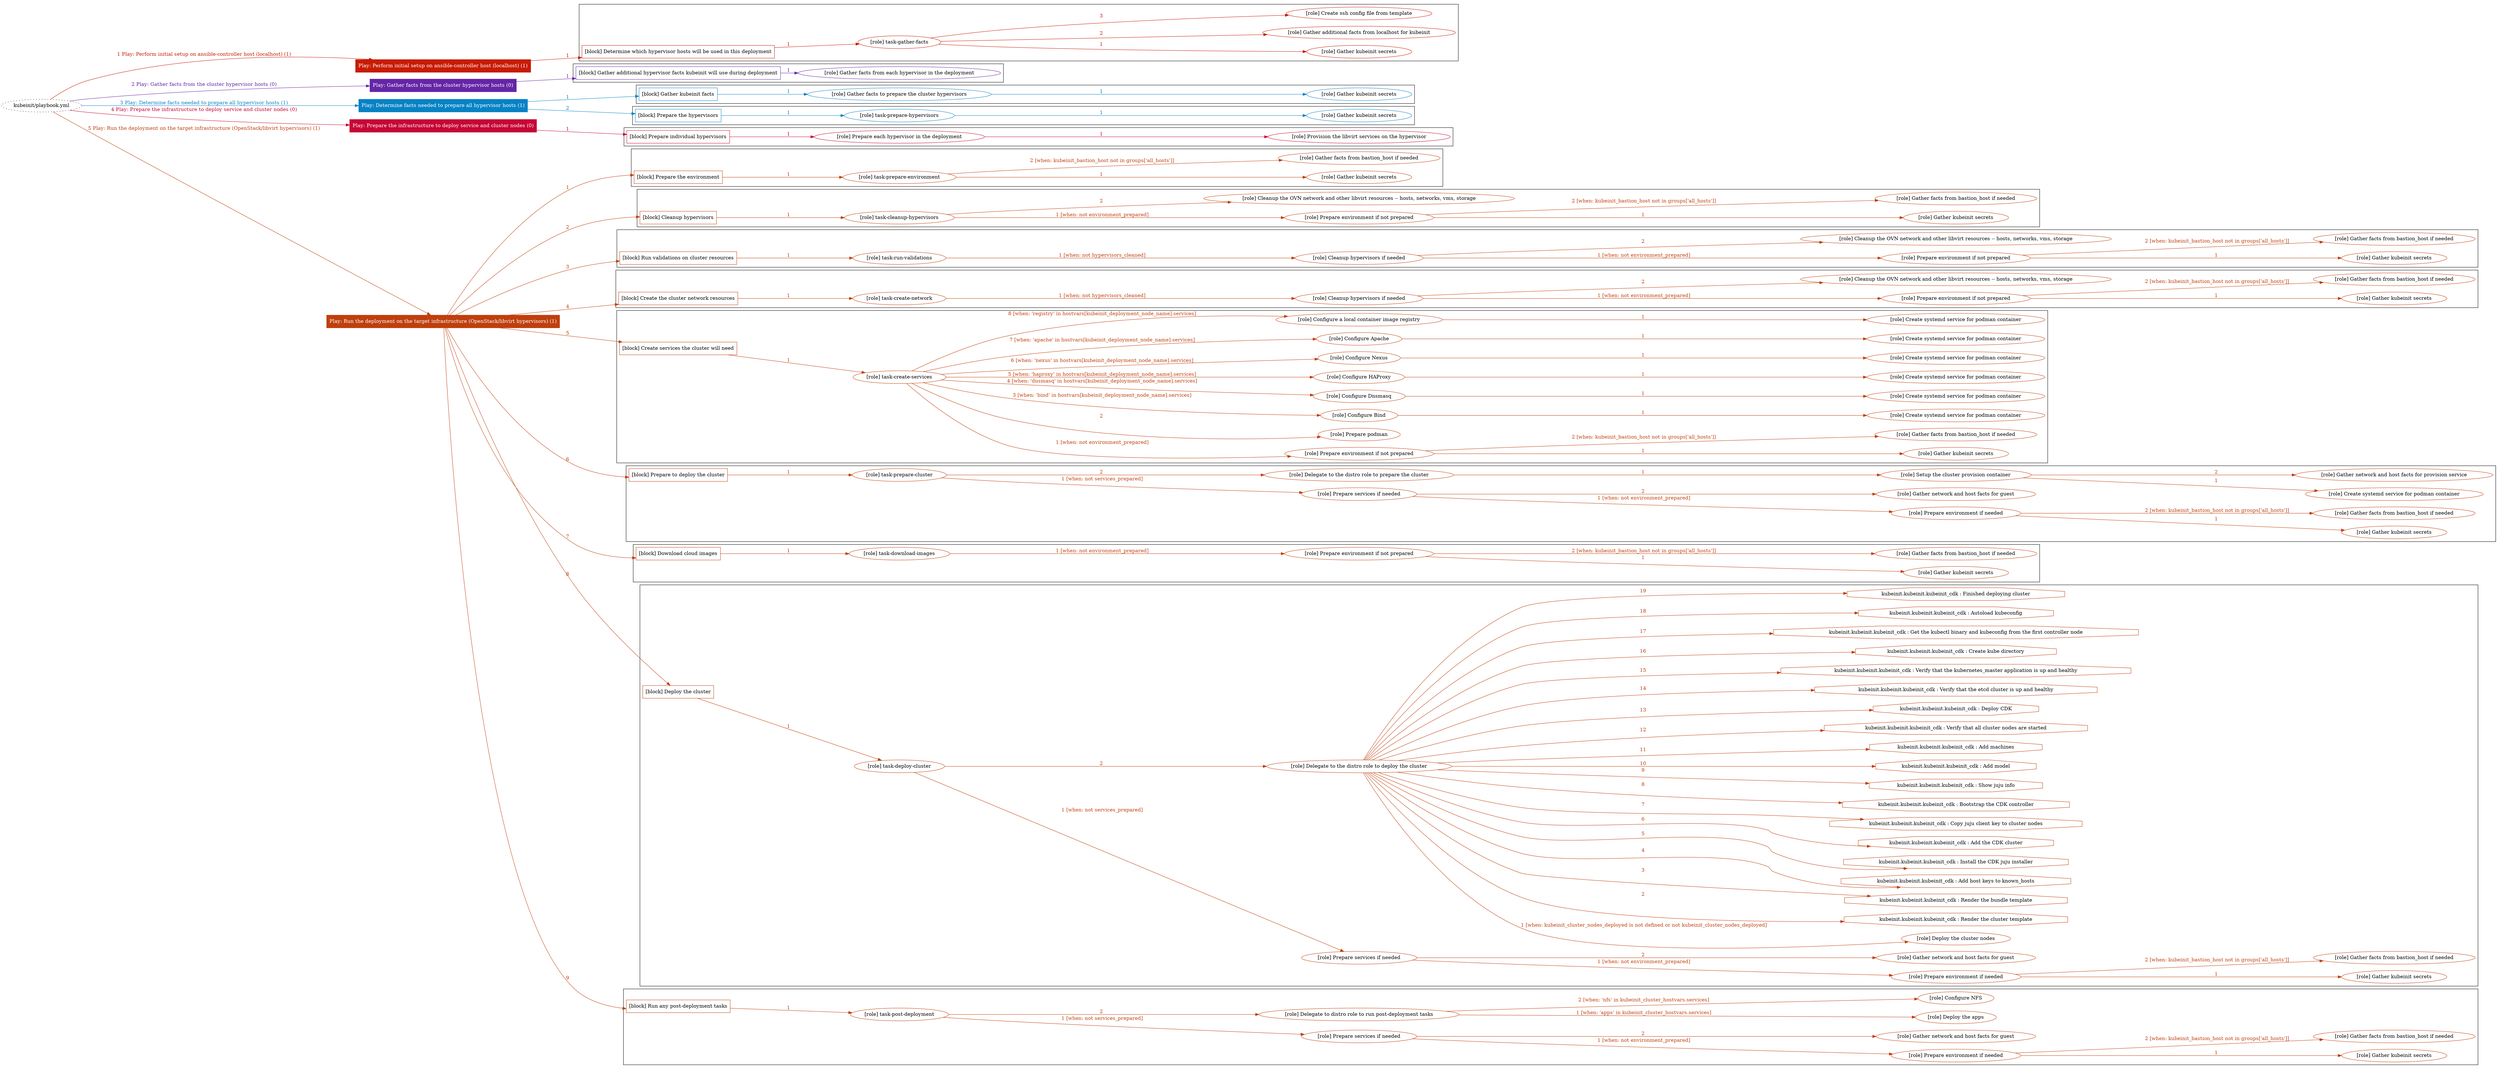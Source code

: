 digraph {
	graph [concentrate=true ordering=in rankdir=LR ratio=fill]
	edge [esep=5 sep=10]
	"kubeinit/playbook.yml" [URL="/home/runner/work/kubeinit/kubeinit/kubeinit/playbook.yml" id=playbook_f865d703 style=dotted]
	"kubeinit/playbook.yml" -> play_17cd0c3f [label="1 Play: Perform initial setup on ansible-controller host (localhost) (1)" color="#c81b04" fontcolor="#c81b04" id=edge_play_17cd0c3f labeltooltip="1 Play: Perform initial setup on ansible-controller host (localhost) (1)" tooltip="1 Play: Perform initial setup on ansible-controller host (localhost) (1)"]
	subgraph "Play: Perform initial setup on ansible-controller host (localhost) (1)" {
		play_17cd0c3f [label="Play: Perform initial setup on ansible-controller host (localhost) (1)" URL="/home/runner/work/kubeinit/kubeinit/kubeinit/playbook.yml" color="#c81b04" fontcolor="#ffffff" id=play_17cd0c3f shape=box style=filled tooltip=localhost]
		play_17cd0c3f -> block_fd66f058 [label=1 color="#c81b04" fontcolor="#c81b04" id=edge_block_fd66f058 labeltooltip=1 tooltip=1]
		subgraph cluster_block_fd66f058 {
			block_fd66f058 [label="[block] Determine which hypervisor hosts will be used in this deployment" URL="/home/runner/work/kubeinit/kubeinit/kubeinit/playbook.yml" color="#c81b04" id=block_fd66f058 labeltooltip="Determine which hypervisor hosts will be used in this deployment" shape=box tooltip="Determine which hypervisor hosts will be used in this deployment"]
			block_fd66f058 -> role_4381ed28 [label="1 " color="#c81b04" fontcolor="#c81b04" id=edge_role_4381ed28 labeltooltip="1 " tooltip="1 "]
			subgraph "task-gather-facts" {
				role_4381ed28 [label="[role] task-gather-facts" URL="/home/runner/work/kubeinit/kubeinit/kubeinit/playbook.yml" color="#c81b04" id=role_4381ed28 tooltip="task-gather-facts"]
				role_4381ed28 -> role_de3bb7b1 [label="1 " color="#c81b04" fontcolor="#c81b04" id=edge_role_de3bb7b1 labeltooltip="1 " tooltip="1 "]
				subgraph "Gather kubeinit secrets" {
					role_de3bb7b1 [label="[role] Gather kubeinit secrets" URL="/home/runner/.ansible/collections/ansible_collections/kubeinit/kubeinit/roles/kubeinit_prepare/tasks/build_hypervisors_group.yml" color="#c81b04" id=role_de3bb7b1 tooltip="Gather kubeinit secrets"]
				}
				role_4381ed28 -> role_ec9714a7 [label="2 " color="#c81b04" fontcolor="#c81b04" id=edge_role_ec9714a7 labeltooltip="2 " tooltip="2 "]
				subgraph "Gather additional facts from localhost for kubeinit" {
					role_ec9714a7 [label="[role] Gather additional facts from localhost for kubeinit" URL="/home/runner/.ansible/collections/ansible_collections/kubeinit/kubeinit/roles/kubeinit_prepare/tasks/build_hypervisors_group.yml" color="#c81b04" id=role_ec9714a7 tooltip="Gather additional facts from localhost for kubeinit"]
				}
				role_4381ed28 -> role_5711b4b9 [label="3 " color="#c81b04" fontcolor="#c81b04" id=edge_role_5711b4b9 labeltooltip="3 " tooltip="3 "]
				subgraph "Create ssh config file from template" {
					role_5711b4b9 [label="[role] Create ssh config file from template" URL="/home/runner/.ansible/collections/ansible_collections/kubeinit/kubeinit/roles/kubeinit_prepare/tasks/build_hypervisors_group.yml" color="#c81b04" id=role_5711b4b9 tooltip="Create ssh config file from template"]
				}
			}
		}
	}
	"kubeinit/playbook.yml" -> play_1118d40b [label="2 Play: Gather facts from the cluster hypervisor hosts (0)" color="#6525a7" fontcolor="#6525a7" id=edge_play_1118d40b labeltooltip="2 Play: Gather facts from the cluster hypervisor hosts (0)" tooltip="2 Play: Gather facts from the cluster hypervisor hosts (0)"]
	subgraph "Play: Gather facts from the cluster hypervisor hosts (0)" {
		play_1118d40b [label="Play: Gather facts from the cluster hypervisor hosts (0)" URL="/home/runner/work/kubeinit/kubeinit/kubeinit/playbook.yml" color="#6525a7" fontcolor="#ffffff" id=play_1118d40b shape=box style=filled tooltip="Play: Gather facts from the cluster hypervisor hosts (0)"]
		play_1118d40b -> block_001f14e4 [label=1 color="#6525a7" fontcolor="#6525a7" id=edge_block_001f14e4 labeltooltip=1 tooltip=1]
		subgraph cluster_block_001f14e4 {
			block_001f14e4 [label="[block] Gather additional hypervisor facts kubeinit will use during deployment" URL="/home/runner/work/kubeinit/kubeinit/kubeinit/playbook.yml" color="#6525a7" id=block_001f14e4 labeltooltip="Gather additional hypervisor facts kubeinit will use during deployment" shape=box tooltip="Gather additional hypervisor facts kubeinit will use during deployment"]
			block_001f14e4 -> role_e008974d [label="1 " color="#6525a7" fontcolor="#6525a7" id=edge_role_e008974d labeltooltip="1 " tooltip="1 "]
			subgraph "Gather facts from each hypervisor in the deployment" {
				role_e008974d [label="[role] Gather facts from each hypervisor in the deployment" URL="/home/runner/work/kubeinit/kubeinit/kubeinit/playbook.yml" color="#6525a7" id=role_e008974d tooltip="Gather facts from each hypervisor in the deployment"]
			}
		}
	}
	"kubeinit/playbook.yml" -> play_8c9a4e13 [label="3 Play: Determine facts needed to prepare all hypervisor hosts (1)" color="#0782c5" fontcolor="#0782c5" id=edge_play_8c9a4e13 labeltooltip="3 Play: Determine facts needed to prepare all hypervisor hosts (1)" tooltip="3 Play: Determine facts needed to prepare all hypervisor hosts (1)"]
	subgraph "Play: Determine facts needed to prepare all hypervisor hosts (1)" {
		play_8c9a4e13 [label="Play: Determine facts needed to prepare all hypervisor hosts (1)" URL="/home/runner/work/kubeinit/kubeinit/kubeinit/playbook.yml" color="#0782c5" fontcolor="#ffffff" id=play_8c9a4e13 shape=box style=filled tooltip=localhost]
		play_8c9a4e13 -> block_1da198ff [label=1 color="#0782c5" fontcolor="#0782c5" id=edge_block_1da198ff labeltooltip=1 tooltip=1]
		subgraph cluster_block_1da198ff {
			block_1da198ff [label="[block] Gather kubeinit facts" URL="/home/runner/work/kubeinit/kubeinit/kubeinit/playbook.yml" color="#0782c5" id=block_1da198ff labeltooltip="Gather kubeinit facts" shape=box tooltip="Gather kubeinit facts"]
			block_1da198ff -> role_7056bc6c [label="1 " color="#0782c5" fontcolor="#0782c5" id=edge_role_7056bc6c labeltooltip="1 " tooltip="1 "]
			subgraph "Gather facts to prepare the cluster hypervisors" {
				role_7056bc6c [label="[role] Gather facts to prepare the cluster hypervisors" URL="/home/runner/work/kubeinit/kubeinit/kubeinit/playbook.yml" color="#0782c5" id=role_7056bc6c tooltip="Gather facts to prepare the cluster hypervisors"]
				role_7056bc6c -> role_d21b8e52 [label="1 " color="#0782c5" fontcolor="#0782c5" id=edge_role_d21b8e52 labeltooltip="1 " tooltip="1 "]
				subgraph "Gather kubeinit secrets" {
					role_d21b8e52 [label="[role] Gather kubeinit secrets" URL="/home/runner/.ansible/collections/ansible_collections/kubeinit/kubeinit/roles/kubeinit_prepare/tasks/gather_kubeinit_facts.yml" color="#0782c5" id=role_d21b8e52 tooltip="Gather kubeinit secrets"]
				}
			}
		}
		play_8c9a4e13 -> block_1b020a7a [label=2 color="#0782c5" fontcolor="#0782c5" id=edge_block_1b020a7a labeltooltip=2 tooltip=2]
		subgraph cluster_block_1b020a7a {
			block_1b020a7a [label="[block] Prepare the hypervisors" URL="/home/runner/work/kubeinit/kubeinit/kubeinit/playbook.yml" color="#0782c5" id=block_1b020a7a labeltooltip="Prepare the hypervisors" shape=box tooltip="Prepare the hypervisors"]
			block_1b020a7a -> role_ef2d5ed9 [label="1 " color="#0782c5" fontcolor="#0782c5" id=edge_role_ef2d5ed9 labeltooltip="1 " tooltip="1 "]
			subgraph "task-prepare-hypervisors" {
				role_ef2d5ed9 [label="[role] task-prepare-hypervisors" URL="/home/runner/work/kubeinit/kubeinit/kubeinit/playbook.yml" color="#0782c5" id=role_ef2d5ed9 tooltip="task-prepare-hypervisors"]
				role_ef2d5ed9 -> role_a34a3edb [label="1 " color="#0782c5" fontcolor="#0782c5" id=edge_role_a34a3edb labeltooltip="1 " tooltip="1 "]
				subgraph "Gather kubeinit secrets" {
					role_a34a3edb [label="[role] Gather kubeinit secrets" URL="/home/runner/.ansible/collections/ansible_collections/kubeinit/kubeinit/roles/kubeinit_prepare/tasks/gather_kubeinit_facts.yml" color="#0782c5" id=role_a34a3edb tooltip="Gather kubeinit secrets"]
				}
			}
		}
	}
	"kubeinit/playbook.yml" -> play_930a9d6e [label="4 Play: Prepare the infrastructure to deploy service and cluster nodes (0)" color="#c60635" fontcolor="#c60635" id=edge_play_930a9d6e labeltooltip="4 Play: Prepare the infrastructure to deploy service and cluster nodes (0)" tooltip="4 Play: Prepare the infrastructure to deploy service and cluster nodes (0)"]
	subgraph "Play: Prepare the infrastructure to deploy service and cluster nodes (0)" {
		play_930a9d6e [label="Play: Prepare the infrastructure to deploy service and cluster nodes (0)" URL="/home/runner/work/kubeinit/kubeinit/kubeinit/playbook.yml" color="#c60635" fontcolor="#ffffff" id=play_930a9d6e shape=box style=filled tooltip="Play: Prepare the infrastructure to deploy service and cluster nodes (0)"]
		play_930a9d6e -> block_dd5818f5 [label=1 color="#c60635" fontcolor="#c60635" id=edge_block_dd5818f5 labeltooltip=1 tooltip=1]
		subgraph cluster_block_dd5818f5 {
			block_dd5818f5 [label="[block] Prepare individual hypervisors" URL="/home/runner/work/kubeinit/kubeinit/kubeinit/playbook.yml" color="#c60635" id=block_dd5818f5 labeltooltip="Prepare individual hypervisors" shape=box tooltip="Prepare individual hypervisors"]
			block_dd5818f5 -> role_67b913a1 [label="1 " color="#c60635" fontcolor="#c60635" id=edge_role_67b913a1 labeltooltip="1 " tooltip="1 "]
			subgraph "Prepare each hypervisor in the deployment" {
				role_67b913a1 [label="[role] Prepare each hypervisor in the deployment" URL="/home/runner/work/kubeinit/kubeinit/kubeinit/playbook.yml" color="#c60635" id=role_67b913a1 tooltip="Prepare each hypervisor in the deployment"]
				role_67b913a1 -> role_552d44cd [label="1 " color="#c60635" fontcolor="#c60635" id=edge_role_552d44cd labeltooltip="1 " tooltip="1 "]
				subgraph "Provision the libvirt services on the hypervisor" {
					role_552d44cd [label="[role] Provision the libvirt services on the hypervisor" URL="/home/runner/.ansible/collections/ansible_collections/kubeinit/kubeinit/roles/kubeinit_prepare/tasks/prepare_hypervisor.yml" color="#c60635" id=role_552d44cd tooltip="Provision the libvirt services on the hypervisor"]
				}
			}
		}
	}
	"kubeinit/playbook.yml" -> play_f91dc4a7 [label="5 Play: Run the deployment on the target infrastructure (OpenStack/libvirt hypervisors) (1)" color="#bf3f0d" fontcolor="#bf3f0d" id=edge_play_f91dc4a7 labeltooltip="5 Play: Run the deployment on the target infrastructure (OpenStack/libvirt hypervisors) (1)" tooltip="5 Play: Run the deployment on the target infrastructure (OpenStack/libvirt hypervisors) (1)"]
	subgraph "Play: Run the deployment on the target infrastructure (OpenStack/libvirt hypervisors) (1)" {
		play_f91dc4a7 [label="Play: Run the deployment on the target infrastructure (OpenStack/libvirt hypervisors) (1)" URL="/home/runner/work/kubeinit/kubeinit/kubeinit/playbook.yml" color="#bf3f0d" fontcolor="#ffffff" id=play_f91dc4a7 shape=box style=filled tooltip=localhost]
		play_f91dc4a7 -> block_7bfa585a [label=1 color="#bf3f0d" fontcolor="#bf3f0d" id=edge_block_7bfa585a labeltooltip=1 tooltip=1]
		subgraph cluster_block_7bfa585a {
			block_7bfa585a [label="[block] Prepare the environment" URL="/home/runner/work/kubeinit/kubeinit/kubeinit/playbook.yml" color="#bf3f0d" id=block_7bfa585a labeltooltip="Prepare the environment" shape=box tooltip="Prepare the environment"]
			block_7bfa585a -> role_b8f1c410 [label="1 " color="#bf3f0d" fontcolor="#bf3f0d" id=edge_role_b8f1c410 labeltooltip="1 " tooltip="1 "]
			subgraph "task-prepare-environment" {
				role_b8f1c410 [label="[role] task-prepare-environment" URL="/home/runner/work/kubeinit/kubeinit/kubeinit/playbook.yml" color="#bf3f0d" id=role_b8f1c410 tooltip="task-prepare-environment"]
				role_b8f1c410 -> role_feb94627 [label="1 " color="#bf3f0d" fontcolor="#bf3f0d" id=edge_role_feb94627 labeltooltip="1 " tooltip="1 "]
				subgraph "Gather kubeinit secrets" {
					role_feb94627 [label="[role] Gather kubeinit secrets" URL="/home/runner/.ansible/collections/ansible_collections/kubeinit/kubeinit/roles/kubeinit_prepare/tasks/gather_kubeinit_facts.yml" color="#bf3f0d" id=role_feb94627 tooltip="Gather kubeinit secrets"]
				}
				role_b8f1c410 -> role_796497d2 [label="2 [when: kubeinit_bastion_host not in groups['all_hosts']]" color="#bf3f0d" fontcolor="#bf3f0d" id=edge_role_796497d2 labeltooltip="2 [when: kubeinit_bastion_host not in groups['all_hosts']]" tooltip="2 [when: kubeinit_bastion_host not in groups['all_hosts']]"]
				subgraph "Gather facts from bastion_host if needed" {
					role_796497d2 [label="[role] Gather facts from bastion_host if needed" URL="/home/runner/.ansible/collections/ansible_collections/kubeinit/kubeinit/roles/kubeinit_prepare/tasks/main.yml" color="#bf3f0d" id=role_796497d2 tooltip="Gather facts from bastion_host if needed"]
				}
			}
		}
		play_f91dc4a7 -> block_722968bb [label=2 color="#bf3f0d" fontcolor="#bf3f0d" id=edge_block_722968bb labeltooltip=2 tooltip=2]
		subgraph cluster_block_722968bb {
			block_722968bb [label="[block] Cleanup hypervisors" URL="/home/runner/work/kubeinit/kubeinit/kubeinit/playbook.yml" color="#bf3f0d" id=block_722968bb labeltooltip="Cleanup hypervisors" shape=box tooltip="Cleanup hypervisors"]
			block_722968bb -> role_8d9ffe98 [label="1 " color="#bf3f0d" fontcolor="#bf3f0d" id=edge_role_8d9ffe98 labeltooltip="1 " tooltip="1 "]
			subgraph "task-cleanup-hypervisors" {
				role_8d9ffe98 [label="[role] task-cleanup-hypervisors" URL="/home/runner/work/kubeinit/kubeinit/kubeinit/playbook.yml" color="#bf3f0d" id=role_8d9ffe98 tooltip="task-cleanup-hypervisors"]
				role_8d9ffe98 -> role_17c57983 [label="1 [when: not environment_prepared]" color="#bf3f0d" fontcolor="#bf3f0d" id=edge_role_17c57983 labeltooltip="1 [when: not environment_prepared]" tooltip="1 [when: not environment_prepared]"]
				subgraph "Prepare environment if not prepared" {
					role_17c57983 [label="[role] Prepare environment if not prepared" URL="/home/runner/.ansible/collections/ansible_collections/kubeinit/kubeinit/roles/kubeinit_libvirt/tasks/cleanup_hypervisors.yml" color="#bf3f0d" id=role_17c57983 tooltip="Prepare environment if not prepared"]
					role_17c57983 -> role_1c5244d7 [label="1 " color="#bf3f0d" fontcolor="#bf3f0d" id=edge_role_1c5244d7 labeltooltip="1 " tooltip="1 "]
					subgraph "Gather kubeinit secrets" {
						role_1c5244d7 [label="[role] Gather kubeinit secrets" URL="/home/runner/.ansible/collections/ansible_collections/kubeinit/kubeinit/roles/kubeinit_prepare/tasks/gather_kubeinit_facts.yml" color="#bf3f0d" id=role_1c5244d7 tooltip="Gather kubeinit secrets"]
					}
					role_17c57983 -> role_c98ade1b [label="2 [when: kubeinit_bastion_host not in groups['all_hosts']]" color="#bf3f0d" fontcolor="#bf3f0d" id=edge_role_c98ade1b labeltooltip="2 [when: kubeinit_bastion_host not in groups['all_hosts']]" tooltip="2 [when: kubeinit_bastion_host not in groups['all_hosts']]"]
					subgraph "Gather facts from bastion_host if needed" {
						role_c98ade1b [label="[role] Gather facts from bastion_host if needed" URL="/home/runner/.ansible/collections/ansible_collections/kubeinit/kubeinit/roles/kubeinit_prepare/tasks/main.yml" color="#bf3f0d" id=role_c98ade1b tooltip="Gather facts from bastion_host if needed"]
					}
				}
				role_8d9ffe98 -> role_db0b2a5e [label="2 " color="#bf3f0d" fontcolor="#bf3f0d" id=edge_role_db0b2a5e labeltooltip="2 " tooltip="2 "]
				subgraph "Cleanup the OVN network and other libvirt resources -- hosts, networks, vms, storage" {
					role_db0b2a5e [label="[role] Cleanup the OVN network and other libvirt resources -- hosts, networks, vms, storage" URL="/home/runner/.ansible/collections/ansible_collections/kubeinit/kubeinit/roles/kubeinit_libvirt/tasks/cleanup_hypervisors.yml" color="#bf3f0d" id=role_db0b2a5e tooltip="Cleanup the OVN network and other libvirt resources -- hosts, networks, vms, storage"]
				}
			}
		}
		play_f91dc4a7 -> block_2df5adf3 [label=3 color="#bf3f0d" fontcolor="#bf3f0d" id=edge_block_2df5adf3 labeltooltip=3 tooltip=3]
		subgraph cluster_block_2df5adf3 {
			block_2df5adf3 [label="[block] Run validations on cluster resources" URL="/home/runner/work/kubeinit/kubeinit/kubeinit/playbook.yml" color="#bf3f0d" id=block_2df5adf3 labeltooltip="Run validations on cluster resources" shape=box tooltip="Run validations on cluster resources"]
			block_2df5adf3 -> role_e3185538 [label="1 " color="#bf3f0d" fontcolor="#bf3f0d" id=edge_role_e3185538 labeltooltip="1 " tooltip="1 "]
			subgraph "task-run-validations" {
				role_e3185538 [label="[role] task-run-validations" URL="/home/runner/work/kubeinit/kubeinit/kubeinit/playbook.yml" color="#bf3f0d" id=role_e3185538 tooltip="task-run-validations"]
				role_e3185538 -> role_9e08106c [label="1 [when: not hypervisors_cleaned]" color="#bf3f0d" fontcolor="#bf3f0d" id=edge_role_9e08106c labeltooltip="1 [when: not hypervisors_cleaned]" tooltip="1 [when: not hypervisors_cleaned]"]
				subgraph "Cleanup hypervisors if needed" {
					role_9e08106c [label="[role] Cleanup hypervisors if needed" URL="/home/runner/.ansible/collections/ansible_collections/kubeinit/kubeinit/roles/kubeinit_validations/tasks/main.yml" color="#bf3f0d" id=role_9e08106c tooltip="Cleanup hypervisors if needed"]
					role_9e08106c -> role_b68d6f01 [label="1 [when: not environment_prepared]" color="#bf3f0d" fontcolor="#bf3f0d" id=edge_role_b68d6f01 labeltooltip="1 [when: not environment_prepared]" tooltip="1 [when: not environment_prepared]"]
					subgraph "Prepare environment if not prepared" {
						role_b68d6f01 [label="[role] Prepare environment if not prepared" URL="/home/runner/.ansible/collections/ansible_collections/kubeinit/kubeinit/roles/kubeinit_libvirt/tasks/cleanup_hypervisors.yml" color="#bf3f0d" id=role_b68d6f01 tooltip="Prepare environment if not prepared"]
						role_b68d6f01 -> role_5a5dfcbc [label="1 " color="#bf3f0d" fontcolor="#bf3f0d" id=edge_role_5a5dfcbc labeltooltip="1 " tooltip="1 "]
						subgraph "Gather kubeinit secrets" {
							role_5a5dfcbc [label="[role] Gather kubeinit secrets" URL="/home/runner/.ansible/collections/ansible_collections/kubeinit/kubeinit/roles/kubeinit_prepare/tasks/gather_kubeinit_facts.yml" color="#bf3f0d" id=role_5a5dfcbc tooltip="Gather kubeinit secrets"]
						}
						role_b68d6f01 -> role_79352c66 [label="2 [when: kubeinit_bastion_host not in groups['all_hosts']]" color="#bf3f0d" fontcolor="#bf3f0d" id=edge_role_79352c66 labeltooltip="2 [when: kubeinit_bastion_host not in groups['all_hosts']]" tooltip="2 [when: kubeinit_bastion_host not in groups['all_hosts']]"]
						subgraph "Gather facts from bastion_host if needed" {
							role_79352c66 [label="[role] Gather facts from bastion_host if needed" URL="/home/runner/.ansible/collections/ansible_collections/kubeinit/kubeinit/roles/kubeinit_prepare/tasks/main.yml" color="#bf3f0d" id=role_79352c66 tooltip="Gather facts from bastion_host if needed"]
						}
					}
					role_9e08106c -> role_9117e56d [label="2 " color="#bf3f0d" fontcolor="#bf3f0d" id=edge_role_9117e56d labeltooltip="2 " tooltip="2 "]
					subgraph "Cleanup the OVN network and other libvirt resources -- hosts, networks, vms, storage" {
						role_9117e56d [label="[role] Cleanup the OVN network and other libvirt resources -- hosts, networks, vms, storage" URL="/home/runner/.ansible/collections/ansible_collections/kubeinit/kubeinit/roles/kubeinit_libvirt/tasks/cleanup_hypervisors.yml" color="#bf3f0d" id=role_9117e56d tooltip="Cleanup the OVN network and other libvirt resources -- hosts, networks, vms, storage"]
					}
				}
			}
		}
		play_f91dc4a7 -> block_64a352f1 [label=4 color="#bf3f0d" fontcolor="#bf3f0d" id=edge_block_64a352f1 labeltooltip=4 tooltip=4]
		subgraph cluster_block_64a352f1 {
			block_64a352f1 [label="[block] Create the cluster network resources" URL="/home/runner/work/kubeinit/kubeinit/kubeinit/playbook.yml" color="#bf3f0d" id=block_64a352f1 labeltooltip="Create the cluster network resources" shape=box tooltip="Create the cluster network resources"]
			block_64a352f1 -> role_860974a2 [label="1 " color="#bf3f0d" fontcolor="#bf3f0d" id=edge_role_860974a2 labeltooltip="1 " tooltip="1 "]
			subgraph "task-create-network" {
				role_860974a2 [label="[role] task-create-network" URL="/home/runner/work/kubeinit/kubeinit/kubeinit/playbook.yml" color="#bf3f0d" id=role_860974a2 tooltip="task-create-network"]
				role_860974a2 -> role_143da086 [label="1 [when: not hypervisors_cleaned]" color="#bf3f0d" fontcolor="#bf3f0d" id=edge_role_143da086 labeltooltip="1 [when: not hypervisors_cleaned]" tooltip="1 [when: not hypervisors_cleaned]"]
				subgraph "Cleanup hypervisors if needed" {
					role_143da086 [label="[role] Cleanup hypervisors if needed" URL="/home/runner/.ansible/collections/ansible_collections/kubeinit/kubeinit/roles/kubeinit_libvirt/tasks/create_network.yml" color="#bf3f0d" id=role_143da086 tooltip="Cleanup hypervisors if needed"]
					role_143da086 -> role_4a71bc39 [label="1 [when: not environment_prepared]" color="#bf3f0d" fontcolor="#bf3f0d" id=edge_role_4a71bc39 labeltooltip="1 [when: not environment_prepared]" tooltip="1 [when: not environment_prepared]"]
					subgraph "Prepare environment if not prepared" {
						role_4a71bc39 [label="[role] Prepare environment if not prepared" URL="/home/runner/.ansible/collections/ansible_collections/kubeinit/kubeinit/roles/kubeinit_libvirt/tasks/cleanup_hypervisors.yml" color="#bf3f0d" id=role_4a71bc39 tooltip="Prepare environment if not prepared"]
						role_4a71bc39 -> role_027256ff [label="1 " color="#bf3f0d" fontcolor="#bf3f0d" id=edge_role_027256ff labeltooltip="1 " tooltip="1 "]
						subgraph "Gather kubeinit secrets" {
							role_027256ff [label="[role] Gather kubeinit secrets" URL="/home/runner/.ansible/collections/ansible_collections/kubeinit/kubeinit/roles/kubeinit_prepare/tasks/gather_kubeinit_facts.yml" color="#bf3f0d" id=role_027256ff tooltip="Gather kubeinit secrets"]
						}
						role_4a71bc39 -> role_481a91da [label="2 [when: kubeinit_bastion_host not in groups['all_hosts']]" color="#bf3f0d" fontcolor="#bf3f0d" id=edge_role_481a91da labeltooltip="2 [when: kubeinit_bastion_host not in groups['all_hosts']]" tooltip="2 [when: kubeinit_bastion_host not in groups['all_hosts']]"]
						subgraph "Gather facts from bastion_host if needed" {
							role_481a91da [label="[role] Gather facts from bastion_host if needed" URL="/home/runner/.ansible/collections/ansible_collections/kubeinit/kubeinit/roles/kubeinit_prepare/tasks/main.yml" color="#bf3f0d" id=role_481a91da tooltip="Gather facts from bastion_host if needed"]
						}
					}
					role_143da086 -> role_c3fdaed2 [label="2 " color="#bf3f0d" fontcolor="#bf3f0d" id=edge_role_c3fdaed2 labeltooltip="2 " tooltip="2 "]
					subgraph "Cleanup the OVN network and other libvirt resources -- hosts, networks, vms, storage" {
						role_c3fdaed2 [label="[role] Cleanup the OVN network and other libvirt resources -- hosts, networks, vms, storage" URL="/home/runner/.ansible/collections/ansible_collections/kubeinit/kubeinit/roles/kubeinit_libvirt/tasks/cleanup_hypervisors.yml" color="#bf3f0d" id=role_c3fdaed2 tooltip="Cleanup the OVN network and other libvirt resources -- hosts, networks, vms, storage"]
					}
				}
			}
		}
		play_f91dc4a7 -> block_8d987b0d [label=5 color="#bf3f0d" fontcolor="#bf3f0d" id=edge_block_8d987b0d labeltooltip=5 tooltip=5]
		subgraph cluster_block_8d987b0d {
			block_8d987b0d [label="[block] Create services the cluster will need" URL="/home/runner/work/kubeinit/kubeinit/kubeinit/playbook.yml" color="#bf3f0d" id=block_8d987b0d labeltooltip="Create services the cluster will need" shape=box tooltip="Create services the cluster will need"]
			block_8d987b0d -> role_bbb8b714 [label="1 " color="#bf3f0d" fontcolor="#bf3f0d" id=edge_role_bbb8b714 labeltooltip="1 " tooltip="1 "]
			subgraph "task-create-services" {
				role_bbb8b714 [label="[role] task-create-services" URL="/home/runner/work/kubeinit/kubeinit/kubeinit/playbook.yml" color="#bf3f0d" id=role_bbb8b714 tooltip="task-create-services"]
				role_bbb8b714 -> role_88109518 [label="1 [when: not environment_prepared]" color="#bf3f0d" fontcolor="#bf3f0d" id=edge_role_88109518 labeltooltip="1 [when: not environment_prepared]" tooltip="1 [when: not environment_prepared]"]
				subgraph "Prepare environment if not prepared" {
					role_88109518 [label="[role] Prepare environment if not prepared" URL="/home/runner/.ansible/collections/ansible_collections/kubeinit/kubeinit/roles/kubeinit_services/tasks/main.yml" color="#bf3f0d" id=role_88109518 tooltip="Prepare environment if not prepared"]
					role_88109518 -> role_276c4341 [label="1 " color="#bf3f0d" fontcolor="#bf3f0d" id=edge_role_276c4341 labeltooltip="1 " tooltip="1 "]
					subgraph "Gather kubeinit secrets" {
						role_276c4341 [label="[role] Gather kubeinit secrets" URL="/home/runner/.ansible/collections/ansible_collections/kubeinit/kubeinit/roles/kubeinit_prepare/tasks/gather_kubeinit_facts.yml" color="#bf3f0d" id=role_276c4341 tooltip="Gather kubeinit secrets"]
					}
					role_88109518 -> role_62970401 [label="2 [when: kubeinit_bastion_host not in groups['all_hosts']]" color="#bf3f0d" fontcolor="#bf3f0d" id=edge_role_62970401 labeltooltip="2 [when: kubeinit_bastion_host not in groups['all_hosts']]" tooltip="2 [when: kubeinit_bastion_host not in groups['all_hosts']]"]
					subgraph "Gather facts from bastion_host if needed" {
						role_62970401 [label="[role] Gather facts from bastion_host if needed" URL="/home/runner/.ansible/collections/ansible_collections/kubeinit/kubeinit/roles/kubeinit_prepare/tasks/main.yml" color="#bf3f0d" id=role_62970401 tooltip="Gather facts from bastion_host if needed"]
					}
				}
				role_bbb8b714 -> role_653ab2a7 [label="2 " color="#bf3f0d" fontcolor="#bf3f0d" id=edge_role_653ab2a7 labeltooltip="2 " tooltip="2 "]
				subgraph "Prepare podman" {
					role_653ab2a7 [label="[role] Prepare podman" URL="/home/runner/.ansible/collections/ansible_collections/kubeinit/kubeinit/roles/kubeinit_services/tasks/00_create_service_pod.yml" color="#bf3f0d" id=role_653ab2a7 tooltip="Prepare podman"]
				}
				role_bbb8b714 -> role_f3672bed [label="3 [when: 'bind' in hostvars[kubeinit_deployment_node_name].services]" color="#bf3f0d" fontcolor="#bf3f0d" id=edge_role_f3672bed labeltooltip="3 [when: 'bind' in hostvars[kubeinit_deployment_node_name].services]" tooltip="3 [when: 'bind' in hostvars[kubeinit_deployment_node_name].services]"]
				subgraph "Configure Bind" {
					role_f3672bed [label="[role] Configure Bind" URL="/home/runner/.ansible/collections/ansible_collections/kubeinit/kubeinit/roles/kubeinit_services/tasks/start_services_containers.yml" color="#bf3f0d" id=role_f3672bed tooltip="Configure Bind"]
					role_f3672bed -> role_857c0eb3 [label="1 " color="#bf3f0d" fontcolor="#bf3f0d" id=edge_role_857c0eb3 labeltooltip="1 " tooltip="1 "]
					subgraph "Create systemd service for podman container" {
						role_857c0eb3 [label="[role] Create systemd service for podman container" URL="/home/runner/.ansible/collections/ansible_collections/kubeinit/kubeinit/roles/kubeinit_bind/tasks/main.yml" color="#bf3f0d" id=role_857c0eb3 tooltip="Create systemd service for podman container"]
					}
				}
				role_bbb8b714 -> role_d7c9b889 [label="4 [when: 'dnsmasq' in hostvars[kubeinit_deployment_node_name].services]" color="#bf3f0d" fontcolor="#bf3f0d" id=edge_role_d7c9b889 labeltooltip="4 [when: 'dnsmasq' in hostvars[kubeinit_deployment_node_name].services]" tooltip="4 [when: 'dnsmasq' in hostvars[kubeinit_deployment_node_name].services]"]
				subgraph "Configure Dnsmasq" {
					role_d7c9b889 [label="[role] Configure Dnsmasq" URL="/home/runner/.ansible/collections/ansible_collections/kubeinit/kubeinit/roles/kubeinit_services/tasks/start_services_containers.yml" color="#bf3f0d" id=role_d7c9b889 tooltip="Configure Dnsmasq"]
					role_d7c9b889 -> role_ccf3b10e [label="1 " color="#bf3f0d" fontcolor="#bf3f0d" id=edge_role_ccf3b10e labeltooltip="1 " tooltip="1 "]
					subgraph "Create systemd service for podman container" {
						role_ccf3b10e [label="[role] Create systemd service for podman container" URL="/home/runner/.ansible/collections/ansible_collections/kubeinit/kubeinit/roles/kubeinit_dnsmasq/tasks/main.yml" color="#bf3f0d" id=role_ccf3b10e tooltip="Create systemd service for podman container"]
					}
				}
				role_bbb8b714 -> role_7acafc01 [label="5 [when: 'haproxy' in hostvars[kubeinit_deployment_node_name].services]" color="#bf3f0d" fontcolor="#bf3f0d" id=edge_role_7acafc01 labeltooltip="5 [when: 'haproxy' in hostvars[kubeinit_deployment_node_name].services]" tooltip="5 [when: 'haproxy' in hostvars[kubeinit_deployment_node_name].services]"]
				subgraph "Configure HAProxy" {
					role_7acafc01 [label="[role] Configure HAProxy" URL="/home/runner/.ansible/collections/ansible_collections/kubeinit/kubeinit/roles/kubeinit_services/tasks/start_services_containers.yml" color="#bf3f0d" id=role_7acafc01 tooltip="Configure HAProxy"]
					role_7acafc01 -> role_91a89103 [label="1 " color="#bf3f0d" fontcolor="#bf3f0d" id=edge_role_91a89103 labeltooltip="1 " tooltip="1 "]
					subgraph "Create systemd service for podman container" {
						role_91a89103 [label="[role] Create systemd service for podman container" URL="/home/runner/.ansible/collections/ansible_collections/kubeinit/kubeinit/roles/kubeinit_haproxy/tasks/main.yml" color="#bf3f0d" id=role_91a89103 tooltip="Create systemd service for podman container"]
					}
				}
				role_bbb8b714 -> role_d3291138 [label="6 [when: 'nexus' in hostvars[kubeinit_deployment_node_name].services]" color="#bf3f0d" fontcolor="#bf3f0d" id=edge_role_d3291138 labeltooltip="6 [when: 'nexus' in hostvars[kubeinit_deployment_node_name].services]" tooltip="6 [when: 'nexus' in hostvars[kubeinit_deployment_node_name].services]"]
				subgraph "Configure Nexus" {
					role_d3291138 [label="[role] Configure Nexus" URL="/home/runner/.ansible/collections/ansible_collections/kubeinit/kubeinit/roles/kubeinit_services/tasks/start_services_containers.yml" color="#bf3f0d" id=role_d3291138 tooltip="Configure Nexus"]
					role_d3291138 -> role_8a37c639 [label="1 " color="#bf3f0d" fontcolor="#bf3f0d" id=edge_role_8a37c639 labeltooltip="1 " tooltip="1 "]
					subgraph "Create systemd service for podman container" {
						role_8a37c639 [label="[role] Create systemd service for podman container" URL="/home/runner/.ansible/collections/ansible_collections/kubeinit/kubeinit/roles/kubeinit_nexus/tasks/main.yml" color="#bf3f0d" id=role_8a37c639 tooltip="Create systemd service for podman container"]
					}
				}
				role_bbb8b714 -> role_d9df5ce2 [label="7 [when: 'apache' in hostvars[kubeinit_deployment_node_name].services]" color="#bf3f0d" fontcolor="#bf3f0d" id=edge_role_d9df5ce2 labeltooltip="7 [when: 'apache' in hostvars[kubeinit_deployment_node_name].services]" tooltip="7 [when: 'apache' in hostvars[kubeinit_deployment_node_name].services]"]
				subgraph "Configure Apache" {
					role_d9df5ce2 [label="[role] Configure Apache" URL="/home/runner/.ansible/collections/ansible_collections/kubeinit/kubeinit/roles/kubeinit_services/tasks/start_services_containers.yml" color="#bf3f0d" id=role_d9df5ce2 tooltip="Configure Apache"]
					role_d9df5ce2 -> role_4848fa35 [label="1 " color="#bf3f0d" fontcolor="#bf3f0d" id=edge_role_4848fa35 labeltooltip="1 " tooltip="1 "]
					subgraph "Create systemd service for podman container" {
						role_4848fa35 [label="[role] Create systemd service for podman container" URL="/home/runner/.ansible/collections/ansible_collections/kubeinit/kubeinit/roles/kubeinit_apache/tasks/main.yml" color="#bf3f0d" id=role_4848fa35 tooltip="Create systemd service for podman container"]
					}
				}
				role_bbb8b714 -> role_ff88c0e0 [label="8 [when: 'registry' in hostvars[kubeinit_deployment_node_name].services]" color="#bf3f0d" fontcolor="#bf3f0d" id=edge_role_ff88c0e0 labeltooltip="8 [when: 'registry' in hostvars[kubeinit_deployment_node_name].services]" tooltip="8 [when: 'registry' in hostvars[kubeinit_deployment_node_name].services]"]
				subgraph "Configure a local container image registry" {
					role_ff88c0e0 [label="[role] Configure a local container image registry" URL="/home/runner/.ansible/collections/ansible_collections/kubeinit/kubeinit/roles/kubeinit_services/tasks/start_services_containers.yml" color="#bf3f0d" id=role_ff88c0e0 tooltip="Configure a local container image registry"]
					role_ff88c0e0 -> role_13ad2eff [label="1 " color="#bf3f0d" fontcolor="#bf3f0d" id=edge_role_13ad2eff labeltooltip="1 " tooltip="1 "]
					subgraph "Create systemd service for podman container" {
						role_13ad2eff [label="[role] Create systemd service for podman container" URL="/home/runner/.ansible/collections/ansible_collections/kubeinit/kubeinit/roles/kubeinit_registry/tasks/main.yml" color="#bf3f0d" id=role_13ad2eff tooltip="Create systemd service for podman container"]
					}
				}
			}
		}
		play_f91dc4a7 -> block_891e5ac3 [label=6 color="#bf3f0d" fontcolor="#bf3f0d" id=edge_block_891e5ac3 labeltooltip=6 tooltip=6]
		subgraph cluster_block_891e5ac3 {
			block_891e5ac3 [label="[block] Prepare to deploy the cluster" URL="/home/runner/work/kubeinit/kubeinit/kubeinit/playbook.yml" color="#bf3f0d" id=block_891e5ac3 labeltooltip="Prepare to deploy the cluster" shape=box tooltip="Prepare to deploy the cluster"]
			block_891e5ac3 -> role_270382f3 [label="1 " color="#bf3f0d" fontcolor="#bf3f0d" id=edge_role_270382f3 labeltooltip="1 " tooltip="1 "]
			subgraph "task-prepare-cluster" {
				role_270382f3 [label="[role] task-prepare-cluster" URL="/home/runner/work/kubeinit/kubeinit/kubeinit/playbook.yml" color="#bf3f0d" id=role_270382f3 tooltip="task-prepare-cluster"]
				role_270382f3 -> role_a0c803cd [label="1 [when: not services_prepared]" color="#bf3f0d" fontcolor="#bf3f0d" id=edge_role_a0c803cd labeltooltip="1 [when: not services_prepared]" tooltip="1 [when: not services_prepared]"]
				subgraph "Prepare services if needed" {
					role_a0c803cd [label="[role] Prepare services if needed" URL="/home/runner/.ansible/collections/ansible_collections/kubeinit/kubeinit/roles/kubeinit_prepare/tasks/prepare_cluster.yml" color="#bf3f0d" id=role_a0c803cd tooltip="Prepare services if needed"]
					role_a0c803cd -> role_7bc8b884 [label="1 [when: not environment_prepared]" color="#bf3f0d" fontcolor="#bf3f0d" id=edge_role_7bc8b884 labeltooltip="1 [when: not environment_prepared]" tooltip="1 [when: not environment_prepared]"]
					subgraph "Prepare environment if needed" {
						role_7bc8b884 [label="[role] Prepare environment if needed" URL="/home/runner/.ansible/collections/ansible_collections/kubeinit/kubeinit/roles/kubeinit_services/tasks/prepare_services.yml" color="#bf3f0d" id=role_7bc8b884 tooltip="Prepare environment if needed"]
						role_7bc8b884 -> role_132bd244 [label="1 " color="#bf3f0d" fontcolor="#bf3f0d" id=edge_role_132bd244 labeltooltip="1 " tooltip="1 "]
						subgraph "Gather kubeinit secrets" {
							role_132bd244 [label="[role] Gather kubeinit secrets" URL="/home/runner/.ansible/collections/ansible_collections/kubeinit/kubeinit/roles/kubeinit_prepare/tasks/gather_kubeinit_facts.yml" color="#bf3f0d" id=role_132bd244 tooltip="Gather kubeinit secrets"]
						}
						role_7bc8b884 -> role_b45129cf [label="2 [when: kubeinit_bastion_host not in groups['all_hosts']]" color="#bf3f0d" fontcolor="#bf3f0d" id=edge_role_b45129cf labeltooltip="2 [when: kubeinit_bastion_host not in groups['all_hosts']]" tooltip="2 [when: kubeinit_bastion_host not in groups['all_hosts']]"]
						subgraph "Gather facts from bastion_host if needed" {
							role_b45129cf [label="[role] Gather facts from bastion_host if needed" URL="/home/runner/.ansible/collections/ansible_collections/kubeinit/kubeinit/roles/kubeinit_prepare/tasks/main.yml" color="#bf3f0d" id=role_b45129cf tooltip="Gather facts from bastion_host if needed"]
						}
					}
					role_a0c803cd -> role_3fe5758b [label="2 " color="#bf3f0d" fontcolor="#bf3f0d" id=edge_role_3fe5758b labeltooltip="2 " tooltip="2 "]
					subgraph "Gather network and host facts for guest" {
						role_3fe5758b [label="[role] Gather network and host facts for guest" URL="/home/runner/.ansible/collections/ansible_collections/kubeinit/kubeinit/roles/kubeinit_services/tasks/prepare_services.yml" color="#bf3f0d" id=role_3fe5758b tooltip="Gather network and host facts for guest"]
					}
				}
				role_270382f3 -> role_6d89dac9 [label="2 " color="#bf3f0d" fontcolor="#bf3f0d" id=edge_role_6d89dac9 labeltooltip="2 " tooltip="2 "]
				subgraph "Delegate to the distro role to prepare the cluster" {
					role_6d89dac9 [label="[role] Delegate to the distro role to prepare the cluster" URL="/home/runner/.ansible/collections/ansible_collections/kubeinit/kubeinit/roles/kubeinit_prepare/tasks/prepare_cluster.yml" color="#bf3f0d" id=role_6d89dac9 tooltip="Delegate to the distro role to prepare the cluster"]
					role_6d89dac9 -> role_78fad31c [label="1 " color="#bf3f0d" fontcolor="#bf3f0d" id=edge_role_78fad31c labeltooltip="1 " tooltip="1 "]
					subgraph "Setup the cluster provision container" {
						role_78fad31c [label="[role] Setup the cluster provision container" URL="/home/runner/.ansible/collections/ansible_collections/kubeinit/kubeinit/roles/kubeinit_cdk/tasks/prepare_cluster.yml" color="#bf3f0d" id=role_78fad31c tooltip="Setup the cluster provision container"]
						role_78fad31c -> role_bd8682e2 [label="1 " color="#bf3f0d" fontcolor="#bf3f0d" id=edge_role_bd8682e2 labeltooltip="1 " tooltip="1 "]
						subgraph "Create systemd service for podman container" {
							role_bd8682e2 [label="[role] Create systemd service for podman container" URL="/home/runner/.ansible/collections/ansible_collections/kubeinit/kubeinit/roles/kubeinit_services/tasks/create_provision_container.yml" color="#bf3f0d" id=role_bd8682e2 tooltip="Create systemd service for podman container"]
						}
						role_78fad31c -> role_6acbdb14 [label="2 " color="#bf3f0d" fontcolor="#bf3f0d" id=edge_role_6acbdb14 labeltooltip="2 " tooltip="2 "]
						subgraph "Gather network and host facts for provision service" {
							role_6acbdb14 [label="[role] Gather network and host facts for provision service" URL="/home/runner/.ansible/collections/ansible_collections/kubeinit/kubeinit/roles/kubeinit_services/tasks/create_provision_container.yml" color="#bf3f0d" id=role_6acbdb14 tooltip="Gather network and host facts for provision service"]
						}
					}
				}
			}
		}
		play_f91dc4a7 -> block_a5831611 [label=7 color="#bf3f0d" fontcolor="#bf3f0d" id=edge_block_a5831611 labeltooltip=7 tooltip=7]
		subgraph cluster_block_a5831611 {
			block_a5831611 [label="[block] Download cloud images" URL="/home/runner/work/kubeinit/kubeinit/kubeinit/playbook.yml" color="#bf3f0d" id=block_a5831611 labeltooltip="Download cloud images" shape=box tooltip="Download cloud images"]
			block_a5831611 -> role_fba801d4 [label="1 " color="#bf3f0d" fontcolor="#bf3f0d" id=edge_role_fba801d4 labeltooltip="1 " tooltip="1 "]
			subgraph "task-download-images" {
				role_fba801d4 [label="[role] task-download-images" URL="/home/runner/work/kubeinit/kubeinit/kubeinit/playbook.yml" color="#bf3f0d" id=role_fba801d4 tooltip="task-download-images"]
				role_fba801d4 -> role_643e36f2 [label="1 [when: not environment_prepared]" color="#bf3f0d" fontcolor="#bf3f0d" id=edge_role_643e36f2 labeltooltip="1 [when: not environment_prepared]" tooltip="1 [when: not environment_prepared]"]
				subgraph "Prepare environment if not prepared" {
					role_643e36f2 [label="[role] Prepare environment if not prepared" URL="/home/runner/.ansible/collections/ansible_collections/kubeinit/kubeinit/roles/kubeinit_libvirt/tasks/download_cloud_images.yml" color="#bf3f0d" id=role_643e36f2 tooltip="Prepare environment if not prepared"]
					role_643e36f2 -> role_f4533917 [label="1 " color="#bf3f0d" fontcolor="#bf3f0d" id=edge_role_f4533917 labeltooltip="1 " tooltip="1 "]
					subgraph "Gather kubeinit secrets" {
						role_f4533917 [label="[role] Gather kubeinit secrets" URL="/home/runner/.ansible/collections/ansible_collections/kubeinit/kubeinit/roles/kubeinit_prepare/tasks/gather_kubeinit_facts.yml" color="#bf3f0d" id=role_f4533917 tooltip="Gather kubeinit secrets"]
					}
					role_643e36f2 -> role_19a9c68e [label="2 [when: kubeinit_bastion_host not in groups['all_hosts']]" color="#bf3f0d" fontcolor="#bf3f0d" id=edge_role_19a9c68e labeltooltip="2 [when: kubeinit_bastion_host not in groups['all_hosts']]" tooltip="2 [when: kubeinit_bastion_host not in groups['all_hosts']]"]
					subgraph "Gather facts from bastion_host if needed" {
						role_19a9c68e [label="[role] Gather facts from bastion_host if needed" URL="/home/runner/.ansible/collections/ansible_collections/kubeinit/kubeinit/roles/kubeinit_prepare/tasks/main.yml" color="#bf3f0d" id=role_19a9c68e tooltip="Gather facts from bastion_host if needed"]
					}
				}
			}
		}
		play_f91dc4a7 -> block_f475a95c [label=8 color="#bf3f0d" fontcolor="#bf3f0d" id=edge_block_f475a95c labeltooltip=8 tooltip=8]
		subgraph cluster_block_f475a95c {
			block_f475a95c [label="[block] Deploy the cluster" URL="/home/runner/work/kubeinit/kubeinit/kubeinit/playbook.yml" color="#bf3f0d" id=block_f475a95c labeltooltip="Deploy the cluster" shape=box tooltip="Deploy the cluster"]
			block_f475a95c -> role_db131e53 [label="1 " color="#bf3f0d" fontcolor="#bf3f0d" id=edge_role_db131e53 labeltooltip="1 " tooltip="1 "]
			subgraph "task-deploy-cluster" {
				role_db131e53 [label="[role] task-deploy-cluster" URL="/home/runner/work/kubeinit/kubeinit/kubeinit/playbook.yml" color="#bf3f0d" id=role_db131e53 tooltip="task-deploy-cluster"]
				role_db131e53 -> role_647e4df2 [label="1 [when: not services_prepared]" color="#bf3f0d" fontcolor="#bf3f0d" id=edge_role_647e4df2 labeltooltip="1 [when: not services_prepared]" tooltip="1 [when: not services_prepared]"]
				subgraph "Prepare services if needed" {
					role_647e4df2 [label="[role] Prepare services if needed" URL="/home/runner/.ansible/collections/ansible_collections/kubeinit/kubeinit/roles/kubeinit_prepare/tasks/deploy_cluster.yml" color="#bf3f0d" id=role_647e4df2 tooltip="Prepare services if needed"]
					role_647e4df2 -> role_fecec670 [label="1 [when: not environment_prepared]" color="#bf3f0d" fontcolor="#bf3f0d" id=edge_role_fecec670 labeltooltip="1 [when: not environment_prepared]" tooltip="1 [when: not environment_prepared]"]
					subgraph "Prepare environment if needed" {
						role_fecec670 [label="[role] Prepare environment if needed" URL="/home/runner/.ansible/collections/ansible_collections/kubeinit/kubeinit/roles/kubeinit_services/tasks/prepare_services.yml" color="#bf3f0d" id=role_fecec670 tooltip="Prepare environment if needed"]
						role_fecec670 -> role_c426d1f1 [label="1 " color="#bf3f0d" fontcolor="#bf3f0d" id=edge_role_c426d1f1 labeltooltip="1 " tooltip="1 "]
						subgraph "Gather kubeinit secrets" {
							role_c426d1f1 [label="[role] Gather kubeinit secrets" URL="/home/runner/.ansible/collections/ansible_collections/kubeinit/kubeinit/roles/kubeinit_prepare/tasks/gather_kubeinit_facts.yml" color="#bf3f0d" id=role_c426d1f1 tooltip="Gather kubeinit secrets"]
						}
						role_fecec670 -> role_e397bda7 [label="2 [when: kubeinit_bastion_host not in groups['all_hosts']]" color="#bf3f0d" fontcolor="#bf3f0d" id=edge_role_e397bda7 labeltooltip="2 [when: kubeinit_bastion_host not in groups['all_hosts']]" tooltip="2 [when: kubeinit_bastion_host not in groups['all_hosts']]"]
						subgraph "Gather facts from bastion_host if needed" {
							role_e397bda7 [label="[role] Gather facts from bastion_host if needed" URL="/home/runner/.ansible/collections/ansible_collections/kubeinit/kubeinit/roles/kubeinit_prepare/tasks/main.yml" color="#bf3f0d" id=role_e397bda7 tooltip="Gather facts from bastion_host if needed"]
						}
					}
					role_647e4df2 -> role_03cd31be [label="2 " color="#bf3f0d" fontcolor="#bf3f0d" id=edge_role_03cd31be labeltooltip="2 " tooltip="2 "]
					subgraph "Gather network and host facts for guest" {
						role_03cd31be [label="[role] Gather network and host facts for guest" URL="/home/runner/.ansible/collections/ansible_collections/kubeinit/kubeinit/roles/kubeinit_services/tasks/prepare_services.yml" color="#bf3f0d" id=role_03cd31be tooltip="Gather network and host facts for guest"]
					}
				}
				role_db131e53 -> role_25eaa9ae [label="2 " color="#bf3f0d" fontcolor="#bf3f0d" id=edge_role_25eaa9ae labeltooltip="2 " tooltip="2 "]
				subgraph "Delegate to the distro role to deploy the cluster" {
					role_25eaa9ae [label="[role] Delegate to the distro role to deploy the cluster" URL="/home/runner/.ansible/collections/ansible_collections/kubeinit/kubeinit/roles/kubeinit_prepare/tasks/deploy_cluster.yml" color="#bf3f0d" id=role_25eaa9ae tooltip="Delegate to the distro role to deploy the cluster"]
					role_25eaa9ae -> role_418cc5fa [label="1 [when: kubeinit_cluster_nodes_deployed is not defined or not kubeinit_cluster_nodes_deployed]" color="#bf3f0d" fontcolor="#bf3f0d" id=edge_role_418cc5fa labeltooltip="1 [when: kubeinit_cluster_nodes_deployed is not defined or not kubeinit_cluster_nodes_deployed]" tooltip="1 [when: kubeinit_cluster_nodes_deployed is not defined or not kubeinit_cluster_nodes_deployed]"]
					subgraph "Deploy the cluster nodes" {
						role_418cc5fa [label="[role] Deploy the cluster nodes" URL="/home/runner/.ansible/collections/ansible_collections/kubeinit/kubeinit/roles/kubeinit_cdk/tasks/main.yml" color="#bf3f0d" id=role_418cc5fa tooltip="Deploy the cluster nodes"]
					}
					task_25fcb9b2 [label="kubeinit.kubeinit.kubeinit_cdk : Render the cluster template" URL="/home/runner/.ansible/collections/ansible_collections/kubeinit/kubeinit/roles/kubeinit_cdk/tasks/main.yml" color="#bf3f0d" id=task_25fcb9b2 shape=octagon tooltip="kubeinit.kubeinit.kubeinit_cdk : Render the cluster template"]
					role_25eaa9ae -> task_25fcb9b2 [label="2 " color="#bf3f0d" fontcolor="#bf3f0d" id=edge_task_25fcb9b2 labeltooltip="2 " tooltip="2 "]
					task_3560b775 [label="kubeinit.kubeinit.kubeinit_cdk : Render the bundle template" URL="/home/runner/.ansible/collections/ansible_collections/kubeinit/kubeinit/roles/kubeinit_cdk/tasks/main.yml" color="#bf3f0d" id=task_3560b775 shape=octagon tooltip="kubeinit.kubeinit.kubeinit_cdk : Render the bundle template"]
					role_25eaa9ae -> task_3560b775 [label="3 " color="#bf3f0d" fontcolor="#bf3f0d" id=edge_task_3560b775 labeltooltip="3 " tooltip="3 "]
					task_98dc9a22 [label="kubeinit.kubeinit.kubeinit_cdk : Add host keys to known_hosts" URL="/home/runner/.ansible/collections/ansible_collections/kubeinit/kubeinit/roles/kubeinit_cdk/tasks/main.yml" color="#bf3f0d" id=task_98dc9a22 shape=octagon tooltip="kubeinit.kubeinit.kubeinit_cdk : Add host keys to known_hosts"]
					role_25eaa9ae -> task_98dc9a22 [label="4 " color="#bf3f0d" fontcolor="#bf3f0d" id=edge_task_98dc9a22 labeltooltip="4 " tooltip="4 "]
					task_7b6c32be [label="kubeinit.kubeinit.kubeinit_cdk : Install the CDK juju installer" URL="/home/runner/.ansible/collections/ansible_collections/kubeinit/kubeinit/roles/kubeinit_cdk/tasks/main.yml" color="#bf3f0d" id=task_7b6c32be shape=octagon tooltip="kubeinit.kubeinit.kubeinit_cdk : Install the CDK juju installer"]
					role_25eaa9ae -> task_7b6c32be [label="5 " color="#bf3f0d" fontcolor="#bf3f0d" id=edge_task_7b6c32be labeltooltip="5 " tooltip="5 "]
					task_dca9c42f [label="kubeinit.kubeinit.kubeinit_cdk : Add the CDK cluster" URL="/home/runner/.ansible/collections/ansible_collections/kubeinit/kubeinit/roles/kubeinit_cdk/tasks/main.yml" color="#bf3f0d" id=task_dca9c42f shape=octagon tooltip="kubeinit.kubeinit.kubeinit_cdk : Add the CDK cluster"]
					role_25eaa9ae -> task_dca9c42f [label="6 " color="#bf3f0d" fontcolor="#bf3f0d" id=edge_task_dca9c42f labeltooltip="6 " tooltip="6 "]
					task_af1c3efd [label="kubeinit.kubeinit.kubeinit_cdk : Copy juju client key to cluster nodes" URL="/home/runner/.ansible/collections/ansible_collections/kubeinit/kubeinit/roles/kubeinit_cdk/tasks/main.yml" color="#bf3f0d" id=task_af1c3efd shape=octagon tooltip="kubeinit.kubeinit.kubeinit_cdk : Copy juju client key to cluster nodes"]
					role_25eaa9ae -> task_af1c3efd [label="7 " color="#bf3f0d" fontcolor="#bf3f0d" id=edge_task_af1c3efd labeltooltip="7 " tooltip="7 "]
					task_c6e909b4 [label="kubeinit.kubeinit.kubeinit_cdk : Bootstrap the CDK controller" URL="/home/runner/.ansible/collections/ansible_collections/kubeinit/kubeinit/roles/kubeinit_cdk/tasks/main.yml" color="#bf3f0d" id=task_c6e909b4 shape=octagon tooltip="kubeinit.kubeinit.kubeinit_cdk : Bootstrap the CDK controller"]
					role_25eaa9ae -> task_c6e909b4 [label="8 " color="#bf3f0d" fontcolor="#bf3f0d" id=edge_task_c6e909b4 labeltooltip="8 " tooltip="8 "]
					task_0d16edaf [label="kubeinit.kubeinit.kubeinit_cdk : Show juju info" URL="/home/runner/.ansible/collections/ansible_collections/kubeinit/kubeinit/roles/kubeinit_cdk/tasks/main.yml" color="#bf3f0d" id=task_0d16edaf shape=octagon tooltip="kubeinit.kubeinit.kubeinit_cdk : Show juju info"]
					role_25eaa9ae -> task_0d16edaf [label="9 " color="#bf3f0d" fontcolor="#bf3f0d" id=edge_task_0d16edaf labeltooltip="9 " tooltip="9 "]
					task_d5783ba8 [label="kubeinit.kubeinit.kubeinit_cdk : Add model" URL="/home/runner/.ansible/collections/ansible_collections/kubeinit/kubeinit/roles/kubeinit_cdk/tasks/main.yml" color="#bf3f0d" id=task_d5783ba8 shape=octagon tooltip="kubeinit.kubeinit.kubeinit_cdk : Add model"]
					role_25eaa9ae -> task_d5783ba8 [label="10 " color="#bf3f0d" fontcolor="#bf3f0d" id=edge_task_d5783ba8 labeltooltip="10 " tooltip="10 "]
					task_9345695f [label="kubeinit.kubeinit.kubeinit_cdk : Add machines" URL="/home/runner/.ansible/collections/ansible_collections/kubeinit/kubeinit/roles/kubeinit_cdk/tasks/main.yml" color="#bf3f0d" id=task_9345695f shape=octagon tooltip="kubeinit.kubeinit.kubeinit_cdk : Add machines"]
					role_25eaa9ae -> task_9345695f [label="11 " color="#bf3f0d" fontcolor="#bf3f0d" id=edge_task_9345695f labeltooltip="11 " tooltip="11 "]
					task_0008b4de [label="kubeinit.kubeinit.kubeinit_cdk : Verify that all cluster nodes are started" URL="/home/runner/.ansible/collections/ansible_collections/kubeinit/kubeinit/roles/kubeinit_cdk/tasks/main.yml" color="#bf3f0d" id=task_0008b4de shape=octagon tooltip="kubeinit.kubeinit.kubeinit_cdk : Verify that all cluster nodes are started"]
					role_25eaa9ae -> task_0008b4de [label="12 " color="#bf3f0d" fontcolor="#bf3f0d" id=edge_task_0008b4de labeltooltip="12 " tooltip="12 "]
					task_39430931 [label="kubeinit.kubeinit.kubeinit_cdk : Deploy CDK" URL="/home/runner/.ansible/collections/ansible_collections/kubeinit/kubeinit/roles/kubeinit_cdk/tasks/main.yml" color="#bf3f0d" id=task_39430931 shape=octagon tooltip="kubeinit.kubeinit.kubeinit_cdk : Deploy CDK"]
					role_25eaa9ae -> task_39430931 [label="13 " color="#bf3f0d" fontcolor="#bf3f0d" id=edge_task_39430931 labeltooltip="13 " tooltip="13 "]
					task_ce9b3867 [label="kubeinit.kubeinit.kubeinit_cdk : Verify that the etcd cluster is up and healthy" URL="/home/runner/.ansible/collections/ansible_collections/kubeinit/kubeinit/roles/kubeinit_cdk/tasks/main.yml" color="#bf3f0d" id=task_ce9b3867 shape=octagon tooltip="kubeinit.kubeinit.kubeinit_cdk : Verify that the etcd cluster is up and healthy"]
					role_25eaa9ae -> task_ce9b3867 [label="14 " color="#bf3f0d" fontcolor="#bf3f0d" id=edge_task_ce9b3867 labeltooltip="14 " tooltip="14 "]
					task_72e8e815 [label="kubeinit.kubeinit.kubeinit_cdk : Verify that the kubernetes_master application is up and healthy" URL="/home/runner/.ansible/collections/ansible_collections/kubeinit/kubeinit/roles/kubeinit_cdk/tasks/main.yml" color="#bf3f0d" id=task_72e8e815 shape=octagon tooltip="kubeinit.kubeinit.kubeinit_cdk : Verify that the kubernetes_master application is up and healthy"]
					role_25eaa9ae -> task_72e8e815 [label="15 " color="#bf3f0d" fontcolor="#bf3f0d" id=edge_task_72e8e815 labeltooltip="15 " tooltip="15 "]
					task_17436876 [label="kubeinit.kubeinit.kubeinit_cdk : Create kube directory" URL="/home/runner/.ansible/collections/ansible_collections/kubeinit/kubeinit/roles/kubeinit_cdk/tasks/main.yml" color="#bf3f0d" id=task_17436876 shape=octagon tooltip="kubeinit.kubeinit.kubeinit_cdk : Create kube directory"]
					role_25eaa9ae -> task_17436876 [label="16 " color="#bf3f0d" fontcolor="#bf3f0d" id=edge_task_17436876 labeltooltip="16 " tooltip="16 "]
					task_049bd872 [label="kubeinit.kubeinit.kubeinit_cdk : Get the kubectl binary and kubeconfig from the first controller node" URL="/home/runner/.ansible/collections/ansible_collections/kubeinit/kubeinit/roles/kubeinit_cdk/tasks/main.yml" color="#bf3f0d" id=task_049bd872 shape=octagon tooltip="kubeinit.kubeinit.kubeinit_cdk : Get the kubectl binary and kubeconfig from the first controller node"]
					role_25eaa9ae -> task_049bd872 [label="17 " color="#bf3f0d" fontcolor="#bf3f0d" id=edge_task_049bd872 labeltooltip="17 " tooltip="17 "]
					task_119189e4 [label="kubeinit.kubeinit.kubeinit_cdk : Autoload kubeconfig" URL="/home/runner/.ansible/collections/ansible_collections/kubeinit/kubeinit/roles/kubeinit_cdk/tasks/main.yml" color="#bf3f0d" id=task_119189e4 shape=octagon tooltip="kubeinit.kubeinit.kubeinit_cdk : Autoload kubeconfig"]
					role_25eaa9ae -> task_119189e4 [label="18 " color="#bf3f0d" fontcolor="#bf3f0d" id=edge_task_119189e4 labeltooltip="18 " tooltip="18 "]
					task_ab198240 [label="kubeinit.kubeinit.kubeinit_cdk : Finished deploying cluster" URL="/home/runner/.ansible/collections/ansible_collections/kubeinit/kubeinit/roles/kubeinit_cdk/tasks/main.yml" color="#bf3f0d" id=task_ab198240 shape=octagon tooltip="kubeinit.kubeinit.kubeinit_cdk : Finished deploying cluster"]
					role_25eaa9ae -> task_ab198240 [label="19 " color="#bf3f0d" fontcolor="#bf3f0d" id=edge_task_ab198240 labeltooltip="19 " tooltip="19 "]
				}
			}
		}
		play_f91dc4a7 -> block_dbffe164 [label=9 color="#bf3f0d" fontcolor="#bf3f0d" id=edge_block_dbffe164 labeltooltip=9 tooltip=9]
		subgraph cluster_block_dbffe164 {
			block_dbffe164 [label="[block] Run any post-deployment tasks" URL="/home/runner/work/kubeinit/kubeinit/kubeinit/playbook.yml" color="#bf3f0d" id=block_dbffe164 labeltooltip="Run any post-deployment tasks" shape=box tooltip="Run any post-deployment tasks"]
			block_dbffe164 -> role_78121e59 [label="1 " color="#bf3f0d" fontcolor="#bf3f0d" id=edge_role_78121e59 labeltooltip="1 " tooltip="1 "]
			subgraph "task-post-deployment" {
				role_78121e59 [label="[role] task-post-deployment" URL="/home/runner/work/kubeinit/kubeinit/kubeinit/playbook.yml" color="#bf3f0d" id=role_78121e59 tooltip="task-post-deployment"]
				role_78121e59 -> role_8aaf05c6 [label="1 [when: not services_prepared]" color="#bf3f0d" fontcolor="#bf3f0d" id=edge_role_8aaf05c6 labeltooltip="1 [when: not services_prepared]" tooltip="1 [when: not services_prepared]"]
				subgraph "Prepare services if needed" {
					role_8aaf05c6 [label="[role] Prepare services if needed" URL="/home/runner/.ansible/collections/ansible_collections/kubeinit/kubeinit/roles/kubeinit_prepare/tasks/post_deployment.yml" color="#bf3f0d" id=role_8aaf05c6 tooltip="Prepare services if needed"]
					role_8aaf05c6 -> role_526f8b41 [label="1 [when: not environment_prepared]" color="#bf3f0d" fontcolor="#bf3f0d" id=edge_role_526f8b41 labeltooltip="1 [when: not environment_prepared]" tooltip="1 [when: not environment_prepared]"]
					subgraph "Prepare environment if needed" {
						role_526f8b41 [label="[role] Prepare environment if needed" URL="/home/runner/.ansible/collections/ansible_collections/kubeinit/kubeinit/roles/kubeinit_services/tasks/prepare_services.yml" color="#bf3f0d" id=role_526f8b41 tooltip="Prepare environment if needed"]
						role_526f8b41 -> role_aff9836a [label="1 " color="#bf3f0d" fontcolor="#bf3f0d" id=edge_role_aff9836a labeltooltip="1 " tooltip="1 "]
						subgraph "Gather kubeinit secrets" {
							role_aff9836a [label="[role] Gather kubeinit secrets" URL="/home/runner/.ansible/collections/ansible_collections/kubeinit/kubeinit/roles/kubeinit_prepare/tasks/gather_kubeinit_facts.yml" color="#bf3f0d" id=role_aff9836a tooltip="Gather kubeinit secrets"]
						}
						role_526f8b41 -> role_f849cace [label="2 [when: kubeinit_bastion_host not in groups['all_hosts']]" color="#bf3f0d" fontcolor="#bf3f0d" id=edge_role_f849cace labeltooltip="2 [when: kubeinit_bastion_host not in groups['all_hosts']]" tooltip="2 [when: kubeinit_bastion_host not in groups['all_hosts']]"]
						subgraph "Gather facts from bastion_host if needed" {
							role_f849cace [label="[role] Gather facts from bastion_host if needed" URL="/home/runner/.ansible/collections/ansible_collections/kubeinit/kubeinit/roles/kubeinit_prepare/tasks/main.yml" color="#bf3f0d" id=role_f849cace tooltip="Gather facts from bastion_host if needed"]
						}
					}
					role_8aaf05c6 -> role_ad1d6c06 [label="2 " color="#bf3f0d" fontcolor="#bf3f0d" id=edge_role_ad1d6c06 labeltooltip="2 " tooltip="2 "]
					subgraph "Gather network and host facts for guest" {
						role_ad1d6c06 [label="[role] Gather network and host facts for guest" URL="/home/runner/.ansible/collections/ansible_collections/kubeinit/kubeinit/roles/kubeinit_services/tasks/prepare_services.yml" color="#bf3f0d" id=role_ad1d6c06 tooltip="Gather network and host facts for guest"]
					}
				}
				role_78121e59 -> role_0d10e1ef [label="2 " color="#bf3f0d" fontcolor="#bf3f0d" id=edge_role_0d10e1ef labeltooltip="2 " tooltip="2 "]
				subgraph "Delegate to distro role to run post-deployment tasks" {
					role_0d10e1ef [label="[role] Delegate to distro role to run post-deployment tasks" URL="/home/runner/.ansible/collections/ansible_collections/kubeinit/kubeinit/roles/kubeinit_prepare/tasks/post_deployment.yml" color="#bf3f0d" id=role_0d10e1ef tooltip="Delegate to distro role to run post-deployment tasks"]
					role_0d10e1ef -> role_eea45e97 [label="1 [when: 'apps' in kubeinit_cluster_hostvars.services]" color="#bf3f0d" fontcolor="#bf3f0d" id=edge_role_eea45e97 labeltooltip="1 [when: 'apps' in kubeinit_cluster_hostvars.services]" tooltip="1 [when: 'apps' in kubeinit_cluster_hostvars.services]"]
					subgraph "Deploy the apps" {
						role_eea45e97 [label="[role] Deploy the apps" URL="/home/runner/.ansible/collections/ansible_collections/kubeinit/kubeinit/roles/kubeinit_cdk/tasks/post_deployment_tasks.yml" color="#bf3f0d" id=role_eea45e97 tooltip="Deploy the apps"]
					}
					role_0d10e1ef -> role_c5325b6b [label="2 [when: 'nfs' in kubeinit_cluster_hostvars.services]" color="#bf3f0d" fontcolor="#bf3f0d" id=edge_role_c5325b6b labeltooltip="2 [when: 'nfs' in kubeinit_cluster_hostvars.services]" tooltip="2 [when: 'nfs' in kubeinit_cluster_hostvars.services]"]
					subgraph "Configure NFS" {
						role_c5325b6b [label="[role] Configure NFS" URL="/home/runner/.ansible/collections/ansible_collections/kubeinit/kubeinit/roles/kubeinit_cdk/tasks/post_deployment_tasks.yml" color="#bf3f0d" id=role_c5325b6b tooltip="Configure NFS"]
					}
				}
			}
		}
	}
}
